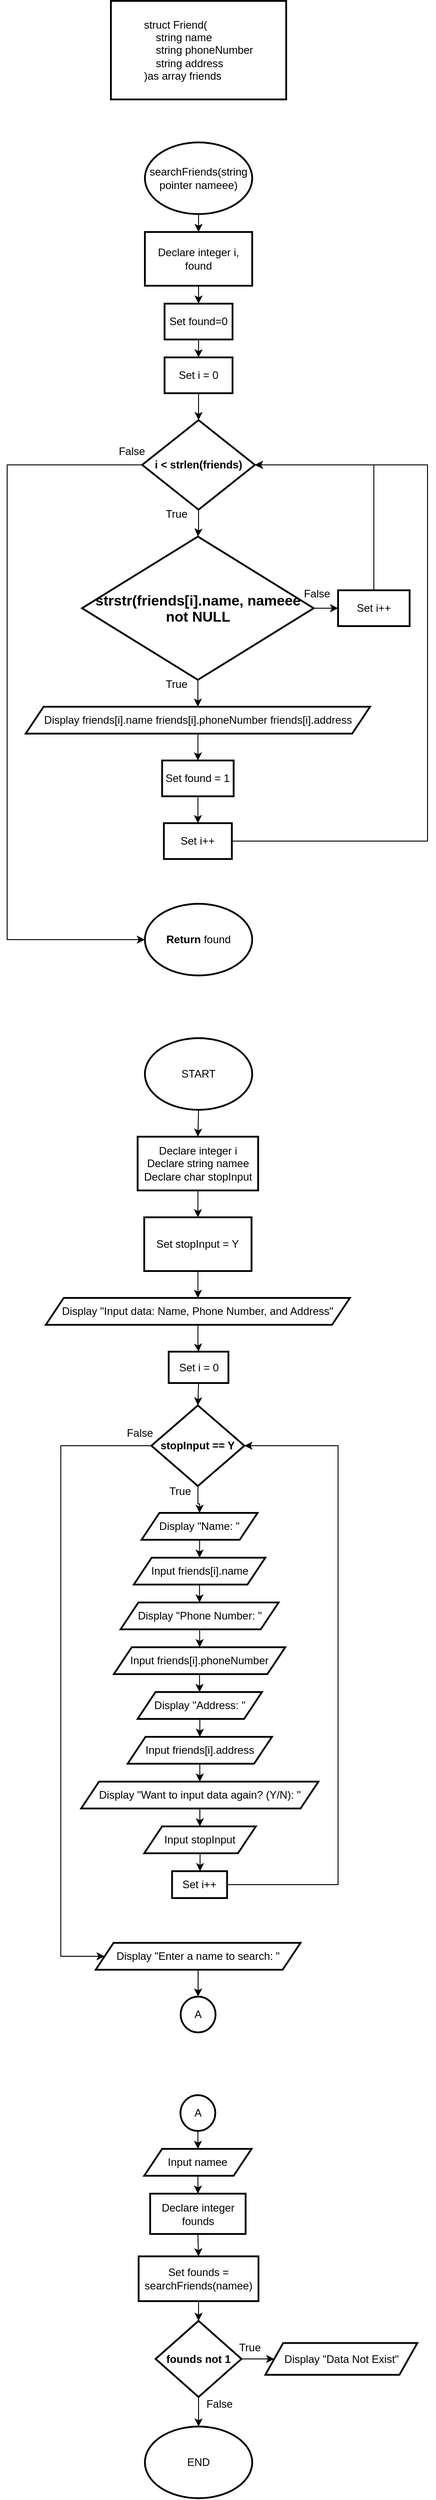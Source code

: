 <mxfile version="20.7.4" type="device" pages="4"><diagram id="ArWgwu-bF-ydO6-JTRKc" name="Halaman-1"><mxGraphModel dx="880" dy="484" grid="1" gridSize="10" guides="1" tooltips="1" connect="1" arrows="1" fold="1" page="1" pageScale="1" pageWidth="827" pageHeight="1169" math="0" shadow="0"><root><mxCell id="0"/><mxCell id="1" parent="0"/><mxCell id="0zrhoGtAGhrZx2bVS96a-1" value="&lt;div style=&quot;text-align: justify;&quot;&gt;struct Friend(&lt;/div&gt;&lt;div style=&quot;text-align: justify;&quot;&gt;&amp;nbsp; &amp;nbsp; string name&lt;/div&gt;&lt;div style=&quot;text-align: justify;&quot;&gt;&amp;nbsp; &amp;nbsp; string phoneNumber&lt;/div&gt;&lt;div style=&quot;text-align: justify;&quot;&gt;&amp;nbsp; &amp;nbsp; string address&lt;/div&gt;&lt;div style=&quot;text-align: justify;&quot;&gt;)as array friends&lt;/div&gt;" style="rounded=0;whiteSpace=wrap;html=1;align=center;strokeWidth=2;" parent="1" vertex="1"><mxGeometry x="316" y="42" width="196" height="110" as="geometry"/></mxCell><mxCell id="mMu5heVlyy9mnoK58PHD-2" value="" style="edgeStyle=orthogonalEdgeStyle;rounded=0;orthogonalLoop=1;jettySize=auto;html=1;" parent="1" source="0zrhoGtAGhrZx2bVS96a-2" target="mMu5heVlyy9mnoK58PHD-1" edge="1"><mxGeometry relative="1" as="geometry"/></mxCell><mxCell id="0zrhoGtAGhrZx2bVS96a-2" value="searchFriends(string pointer nameee)" style="ellipse;whiteSpace=wrap;html=1;strokeWidth=2;" parent="1" vertex="1"><mxGeometry x="354" y="200" width="120" height="80" as="geometry"/></mxCell><mxCell id="mMu5heVlyy9mnoK58PHD-4" value="" style="edgeStyle=orthogonalEdgeStyle;rounded=0;orthogonalLoop=1;jettySize=auto;html=1;" parent="1" source="mMu5heVlyy9mnoK58PHD-1" target="mMu5heVlyy9mnoK58PHD-3" edge="1"><mxGeometry relative="1" as="geometry"/></mxCell><mxCell id="mMu5heVlyy9mnoK58PHD-1" value="Declare integer i, found" style="whiteSpace=wrap;html=1;strokeWidth=2;" parent="1" vertex="1"><mxGeometry x="354" y="300" width="120" height="60" as="geometry"/></mxCell><mxCell id="mMu5heVlyy9mnoK58PHD-6" value="" style="edgeStyle=orthogonalEdgeStyle;rounded=0;orthogonalLoop=1;jettySize=auto;html=1;" parent="1" source="mMu5heVlyy9mnoK58PHD-3" target="mMu5heVlyy9mnoK58PHD-5" edge="1"><mxGeometry relative="1" as="geometry"/></mxCell><mxCell id="mMu5heVlyy9mnoK58PHD-3" value="Set found=0" style="whiteSpace=wrap;html=1;strokeWidth=2;" parent="1" vertex="1"><mxGeometry x="376" y="380" width="76" height="40" as="geometry"/></mxCell><mxCell id="mMu5heVlyy9mnoK58PHD-8" value="" style="edgeStyle=orthogonalEdgeStyle;rounded=0;orthogonalLoop=1;jettySize=auto;html=1;" parent="1" source="mMu5heVlyy9mnoK58PHD-5" target="mMu5heVlyy9mnoK58PHD-7" edge="1"><mxGeometry relative="1" as="geometry"/></mxCell><mxCell id="mMu5heVlyy9mnoK58PHD-5" value="Set i = 0" style="whiteSpace=wrap;html=1;strokeWidth=2;" parent="1" vertex="1"><mxGeometry x="376" y="440" width="76" height="40" as="geometry"/></mxCell><mxCell id="mMu5heVlyy9mnoK58PHD-19" value="" style="edgeStyle=orthogonalEdgeStyle;rounded=0;orthogonalLoop=1;jettySize=auto;html=1;" parent="1" source="mMu5heVlyy9mnoK58PHD-7" target="mMu5heVlyy9mnoK58PHD-18" edge="1"><mxGeometry relative="1" as="geometry"/></mxCell><mxCell id="mMu5heVlyy9mnoK58PHD-34" style="edgeStyle=orthogonalEdgeStyle;rounded=0;orthogonalLoop=1;jettySize=auto;html=1;entryX=0;entryY=0.5;entryDx=0;entryDy=0;" parent="1" source="mMu5heVlyy9mnoK58PHD-7" target="mMu5heVlyy9mnoK58PHD-33" edge="1"><mxGeometry relative="1" as="geometry"><Array as="points"><mxPoint x="200" y="560"/><mxPoint x="200" y="1090"/></Array></mxGeometry></mxCell><mxCell id="mMu5heVlyy9mnoK58PHD-7" value="&lt;b&gt;i &amp;lt; strlen(friends)&lt;/b&gt;" style="rhombus;whiteSpace=wrap;html=1;strokeWidth=2;" parent="1" vertex="1"><mxGeometry x="351" y="510" width="126" height="100" as="geometry"/></mxCell><mxCell id="mMu5heVlyy9mnoK58PHD-13" value="" style="edgeStyle=orthogonalEdgeStyle;rounded=0;orthogonalLoop=1;jettySize=auto;html=1;" parent="1" source="mMu5heVlyy9mnoK58PHD-9" target="mMu5heVlyy9mnoK58PHD-12" edge="1"><mxGeometry relative="1" as="geometry"/></mxCell><mxCell id="mMu5heVlyy9mnoK58PHD-9" value="&lt;p class=&quot;MsoNormal&quot;&gt;&lt;span&gt;Display friends[i].name friends[i].phoneNumber friends[i].address&lt;/span&gt;&lt;/p&gt;" style="shape=parallelogram;perimeter=parallelogramPerimeter;whiteSpace=wrap;html=1;fixedSize=1;strokeWidth=2;align=center;" parent="1" vertex="1"><mxGeometry x="220.75" y="830" width="385" height="30" as="geometry"/></mxCell><mxCell id="mMu5heVlyy9mnoK58PHD-11" value="True" style="text;html=1;align=center;verticalAlign=middle;resizable=0;points=[];autosize=1;strokeColor=none;fillColor=none;" parent="1" vertex="1"><mxGeometry x="364" y="600" width="50" height="30" as="geometry"/></mxCell><mxCell id="mMu5heVlyy9mnoK58PHD-15" value="" style="edgeStyle=orthogonalEdgeStyle;rounded=0;orthogonalLoop=1;jettySize=auto;html=1;" parent="1" source="mMu5heVlyy9mnoK58PHD-12" target="mMu5heVlyy9mnoK58PHD-14" edge="1"><mxGeometry relative="1" as="geometry"/></mxCell><mxCell id="mMu5heVlyy9mnoK58PHD-12" value="Set found = 1" style="whiteSpace=wrap;html=1;strokeWidth=2;" parent="1" vertex="1"><mxGeometry x="373.25" y="890" width="80" height="40" as="geometry"/></mxCell><mxCell id="mMu5heVlyy9mnoK58PHD-28" style="edgeStyle=orthogonalEdgeStyle;rounded=0;orthogonalLoop=1;jettySize=auto;html=1;entryX=1;entryY=0.5;entryDx=0;entryDy=0;" parent="1" source="mMu5heVlyy9mnoK58PHD-14" target="mMu5heVlyy9mnoK58PHD-7" edge="1"><mxGeometry relative="1" as="geometry"><Array as="points"><mxPoint x="670" y="980"/><mxPoint x="670" y="560"/></Array></mxGeometry></mxCell><mxCell id="mMu5heVlyy9mnoK58PHD-14" value="Set i++" style="whiteSpace=wrap;html=1;strokeWidth=2;" parent="1" vertex="1"><mxGeometry x="375.25" y="960" width="76" height="40" as="geometry"/></mxCell><mxCell id="mMu5heVlyy9mnoK58PHD-21" style="edgeStyle=orthogonalEdgeStyle;rounded=0;orthogonalLoop=1;jettySize=auto;html=1;exitX=0.5;exitY=1;exitDx=0;exitDy=0;entryX=0.5;entryY=0;entryDx=0;entryDy=0;" parent="1" source="mMu5heVlyy9mnoK58PHD-18" target="mMu5heVlyy9mnoK58PHD-9" edge="1"><mxGeometry relative="1" as="geometry"/></mxCell><mxCell id="mMu5heVlyy9mnoK58PHD-25" value="" style="edgeStyle=orthogonalEdgeStyle;rounded=0;orthogonalLoop=1;jettySize=auto;html=1;" parent="1" source="mMu5heVlyy9mnoK58PHD-18" target="mMu5heVlyy9mnoK58PHD-24" edge="1"><mxGeometry relative="1" as="geometry"/></mxCell><mxCell id="mMu5heVlyy9mnoK58PHD-18" value="&lt;b&gt;&lt;span style=&quot;font-size:12.0pt;line-height:107%;&lt;br/&gt;font-family:&amp;quot;Times New Roman&amp;quot;,serif;mso-fareast-font-family:Calibri;mso-fareast-theme-font:&lt;br/&gt;minor-latin;mso-ansi-language:EN-ID;mso-fareast-language:EN-ID;mso-bidi-language:&lt;br/&gt;AR-SA&quot;&gt;strstr(friends[i].name, nameee not NULL&lt;/span&gt;&lt;/b&gt;" style="rhombus;whiteSpace=wrap;html=1;strokeWidth=2;" parent="1" vertex="1"><mxGeometry x="283.75" y="640" width="259" height="160" as="geometry"/></mxCell><mxCell id="mMu5heVlyy9mnoK58PHD-22" value="True" style="text;html=1;align=center;verticalAlign=middle;resizable=0;points=[];autosize=1;strokeColor=none;fillColor=none;" parent="1" vertex="1"><mxGeometry x="364" y="790" width="50" height="30" as="geometry"/></mxCell><mxCell id="mMu5heVlyy9mnoK58PHD-27" style="edgeStyle=orthogonalEdgeStyle;rounded=0;orthogonalLoop=1;jettySize=auto;html=1;entryX=1;entryY=0.5;entryDx=0;entryDy=0;" parent="1" source="mMu5heVlyy9mnoK58PHD-24" target="mMu5heVlyy9mnoK58PHD-7" edge="1"><mxGeometry relative="1" as="geometry"><Array as="points"><mxPoint x="610" y="560"/></Array></mxGeometry></mxCell><mxCell id="mMu5heVlyy9mnoK58PHD-24" value="Set i++" style="whiteSpace=wrap;html=1;strokeWidth=2;" parent="1" vertex="1"><mxGeometry x="570" y="700" width="80" height="40" as="geometry"/></mxCell><mxCell id="mMu5heVlyy9mnoK58PHD-26" value="False" style="text;html=1;align=center;verticalAlign=middle;resizable=0;points=[];autosize=1;strokeColor=none;fillColor=none;" parent="1" vertex="1"><mxGeometry x="521" y="689" width="50" height="30" as="geometry"/></mxCell><mxCell id="mMu5heVlyy9mnoK58PHD-33" value="&lt;b&gt;Return&lt;/b&gt; found" style="ellipse;whiteSpace=wrap;html=1;strokeWidth=2;" parent="1" vertex="1"><mxGeometry x="354" y="1050" width="120" height="80" as="geometry"/></mxCell><mxCell id="mMu5heVlyy9mnoK58PHD-35" value="False" style="text;html=1;align=center;verticalAlign=middle;resizable=0;points=[];autosize=1;strokeColor=none;fillColor=none;" parent="1" vertex="1"><mxGeometry x="314" y="530" width="50" height="30" as="geometry"/></mxCell><mxCell id="mMu5heVlyy9mnoK58PHD-38" value="" style="edgeStyle=orthogonalEdgeStyle;rounded=0;orthogonalLoop=1;jettySize=auto;html=1;" parent="1" source="mMu5heVlyy9mnoK58PHD-36" target="mMu5heVlyy9mnoK58PHD-37" edge="1"><mxGeometry relative="1" as="geometry"/></mxCell><mxCell id="mMu5heVlyy9mnoK58PHD-36" value="&lt;div style=&quot;&quot;&gt;&lt;span style=&quot;background-color: initial;&quot;&gt;Declare integer i&lt;/span&gt;&lt;/div&gt;&lt;div style=&quot;&quot;&gt;&lt;span style=&quot;background-color: initial;&quot;&gt;Declare string namee&lt;/span&gt;&lt;/div&gt;&lt;div style=&quot;&quot;&gt;&lt;span style=&quot;background-color: initial;&quot;&gt;Declare char stopInput&lt;/span&gt;&lt;/div&gt;" style="whiteSpace=wrap;html=1;strokeWidth=2;align=center;" parent="1" vertex="1"><mxGeometry x="345.88" y="1310" width="134.75" height="60" as="geometry"/></mxCell><mxCell id="mMu5heVlyy9mnoK58PHD-40" value="" style="edgeStyle=orthogonalEdgeStyle;rounded=0;orthogonalLoop=1;jettySize=auto;html=1;" parent="1" source="mMu5heVlyy9mnoK58PHD-37" target="mMu5heVlyy9mnoK58PHD-39" edge="1"><mxGeometry relative="1" as="geometry"/></mxCell><mxCell id="mMu5heVlyy9mnoK58PHD-37" value="Set stopInput = Y" style="whiteSpace=wrap;html=1;strokeWidth=2;" parent="1" vertex="1"><mxGeometry x="353.255" y="1400" width="120" height="60" as="geometry"/></mxCell><mxCell id="mMu5heVlyy9mnoK58PHD-42" value="" style="edgeStyle=orthogonalEdgeStyle;rounded=0;orthogonalLoop=1;jettySize=auto;html=1;" parent="1" source="mMu5heVlyy9mnoK58PHD-39" target="mMu5heVlyy9mnoK58PHD-41" edge="1"><mxGeometry relative="1" as="geometry"/></mxCell><mxCell id="mMu5heVlyy9mnoK58PHD-39" value="Display &quot;Input data: Name, Phone Number, and Address&quot;" style="shape=parallelogram;perimeter=parallelogramPerimeter;whiteSpace=wrap;html=1;fixedSize=1;strokeWidth=2;" parent="1" vertex="1"><mxGeometry x="243.25" y="1490" width="340" height="30" as="geometry"/></mxCell><mxCell id="mMu5heVlyy9mnoK58PHD-48" style="edgeStyle=orthogonalEdgeStyle;rounded=0;orthogonalLoop=1;jettySize=auto;html=1;exitX=0.5;exitY=1;exitDx=0;exitDy=0;entryX=0.5;entryY=0;entryDx=0;entryDy=0;" parent="1" source="mMu5heVlyy9mnoK58PHD-41" target="mMu5heVlyy9mnoK58PHD-45" edge="1"><mxGeometry relative="1" as="geometry"/></mxCell><mxCell id="mMu5heVlyy9mnoK58PHD-41" value="Set i = 0" style="whiteSpace=wrap;html=1;strokeWidth=2;" parent="1" vertex="1"><mxGeometry x="380.63" y="1550" width="66.75" height="35" as="geometry"/></mxCell><mxCell id="mMu5heVlyy9mnoK58PHD-44" style="edgeStyle=orthogonalEdgeStyle;rounded=0;orthogonalLoop=1;jettySize=auto;html=1;exitX=0.5;exitY=1;exitDx=0;exitDy=0;entryX=0.5;entryY=0;entryDx=0;entryDy=0;" parent="1" source="mMu5heVlyy9mnoK58PHD-43" target="mMu5heVlyy9mnoK58PHD-36" edge="1"><mxGeometry relative="1" as="geometry"/></mxCell><mxCell id="mMu5heVlyy9mnoK58PHD-43" value="START" style="ellipse;whiteSpace=wrap;html=1;strokeWidth=2;" parent="1" vertex="1"><mxGeometry x="354" y="1200" width="120" height="80" as="geometry"/></mxCell><mxCell id="mMu5heVlyy9mnoK58PHD-50" value="" style="edgeStyle=orthogonalEdgeStyle;rounded=0;orthogonalLoop=1;jettySize=auto;html=1;" parent="1" source="mMu5heVlyy9mnoK58PHD-45" target="mMu5heVlyy9mnoK58PHD-49" edge="1"><mxGeometry relative="1" as="geometry"/></mxCell><mxCell id="mMu5heVlyy9mnoK58PHD-71" style="edgeStyle=orthogonalEdgeStyle;rounded=0;orthogonalLoop=1;jettySize=auto;html=1;entryX=0;entryY=0.5;entryDx=0;entryDy=0;" parent="1" source="mMu5heVlyy9mnoK58PHD-45" target="mMu5heVlyy9mnoK58PHD-70" edge="1"><mxGeometry relative="1" as="geometry"><Array as="points"><mxPoint x="260" y="1655"/><mxPoint x="260" y="2225"/></Array></mxGeometry></mxCell><mxCell id="mMu5heVlyy9mnoK58PHD-45" value="&lt;b&gt;stopInput == Y&lt;/b&gt;" style="rhombus;whiteSpace=wrap;html=1;strokeWidth=2;" parent="1" vertex="1"><mxGeometry x="361.26" y="1610" width="103.99" height="90" as="geometry"/></mxCell><mxCell id="mMu5heVlyy9mnoK58PHD-53" value="" style="edgeStyle=orthogonalEdgeStyle;rounded=0;orthogonalLoop=1;jettySize=auto;html=1;" parent="1" source="mMu5heVlyy9mnoK58PHD-49" target="mMu5heVlyy9mnoK58PHD-52" edge="1"><mxGeometry relative="1" as="geometry"/></mxCell><mxCell id="mMu5heVlyy9mnoK58PHD-49" value="Display &quot;Name: &quot;" style="shape=parallelogram;perimeter=parallelogramPerimeter;whiteSpace=wrap;html=1;fixedSize=1;strokeWidth=2;" parent="1" vertex="1"><mxGeometry x="350.26" y="1730" width="129.74" height="30" as="geometry"/></mxCell><mxCell id="mMu5heVlyy9mnoK58PHD-51" value="True" style="text;html=1;align=center;verticalAlign=middle;resizable=0;points=[];autosize=1;strokeColor=none;fillColor=none;" parent="1" vertex="1"><mxGeometry x="368.25" y="1691" width="50" height="30" as="geometry"/></mxCell><mxCell id="mMu5heVlyy9mnoK58PHD-55" value="" style="edgeStyle=orthogonalEdgeStyle;rounded=0;orthogonalLoop=1;jettySize=auto;html=1;" parent="1" source="mMu5heVlyy9mnoK58PHD-52" target="mMu5heVlyy9mnoK58PHD-54" edge="1"><mxGeometry relative="1" as="geometry"/></mxCell><mxCell id="mMu5heVlyy9mnoK58PHD-52" value="Input friends[i].name" style="shape=parallelogram;perimeter=parallelogramPerimeter;whiteSpace=wrap;html=1;fixedSize=1;strokeWidth=2;" parent="1" vertex="1"><mxGeometry x="341.63" y="1780" width="147" height="30" as="geometry"/></mxCell><mxCell id="mMu5heVlyy9mnoK58PHD-57" value="" style="edgeStyle=orthogonalEdgeStyle;rounded=0;orthogonalLoop=1;jettySize=auto;html=1;" parent="1" source="mMu5heVlyy9mnoK58PHD-54" target="mMu5heVlyy9mnoK58PHD-56" edge="1"><mxGeometry relative="1" as="geometry"/></mxCell><mxCell id="mMu5heVlyy9mnoK58PHD-54" value="Display &quot;Phone Number: &quot;" style="shape=parallelogram;perimeter=parallelogramPerimeter;whiteSpace=wrap;html=1;fixedSize=1;strokeWidth=2;" parent="1" vertex="1"><mxGeometry x="326.76" y="1830" width="176.75" height="30" as="geometry"/></mxCell><mxCell id="mMu5heVlyy9mnoK58PHD-59" value="" style="edgeStyle=orthogonalEdgeStyle;rounded=0;orthogonalLoop=1;jettySize=auto;html=1;" parent="1" source="mMu5heVlyy9mnoK58PHD-56" target="mMu5heVlyy9mnoK58PHD-58" edge="1"><mxGeometry relative="1" as="geometry"/></mxCell><mxCell id="mMu5heVlyy9mnoK58PHD-56" value="Input friends[i].phoneNumber" style="shape=parallelogram;perimeter=parallelogramPerimeter;whiteSpace=wrap;html=1;fixedSize=1;strokeWidth=2;" parent="1" vertex="1"><mxGeometry x="319.31" y="1880" width="191.63" height="30" as="geometry"/></mxCell><mxCell id="mMu5heVlyy9mnoK58PHD-61" value="" style="edgeStyle=orthogonalEdgeStyle;rounded=0;orthogonalLoop=1;jettySize=auto;html=1;" parent="1" source="mMu5heVlyy9mnoK58PHD-58" target="mMu5heVlyy9mnoK58PHD-60" edge="1"><mxGeometry relative="1" as="geometry"/></mxCell><mxCell id="mMu5heVlyy9mnoK58PHD-58" value="Display &quot;Address: &quot;" style="shape=parallelogram;perimeter=parallelogramPerimeter;whiteSpace=wrap;html=1;fixedSize=1;strokeWidth=2;" parent="1" vertex="1"><mxGeometry x="345.88" y="1930" width="139.06" height="30" as="geometry"/></mxCell><mxCell id="mMu5heVlyy9mnoK58PHD-63" value="" style="edgeStyle=orthogonalEdgeStyle;rounded=0;orthogonalLoop=1;jettySize=auto;html=1;" parent="1" source="mMu5heVlyy9mnoK58PHD-60" target="mMu5heVlyy9mnoK58PHD-62" edge="1"><mxGeometry relative="1" as="geometry"/></mxCell><mxCell id="mMu5heVlyy9mnoK58PHD-60" value="Input friends[i].address" style="shape=parallelogram;perimeter=parallelogramPerimeter;whiteSpace=wrap;html=1;fixedSize=1;strokeWidth=2;" parent="1" vertex="1"><mxGeometry x="334.72" y="1980" width="161.37" height="30" as="geometry"/></mxCell><mxCell id="mMu5heVlyy9mnoK58PHD-66" value="" style="edgeStyle=orthogonalEdgeStyle;rounded=0;orthogonalLoop=1;jettySize=auto;html=1;" parent="1" source="mMu5heVlyy9mnoK58PHD-62" target="mMu5heVlyy9mnoK58PHD-65" edge="1"><mxGeometry relative="1" as="geometry"/></mxCell><mxCell id="mMu5heVlyy9mnoK58PHD-62" value="Display &quot;Want to input data again? (Y/N): &quot;" style="shape=parallelogram;perimeter=parallelogramPerimeter;whiteSpace=wrap;html=1;fixedSize=1;strokeWidth=2;" parent="1" vertex="1"><mxGeometry x="282.76" y="2030" width="265.28" height="30" as="geometry"/></mxCell><mxCell id="mMu5heVlyy9mnoK58PHD-68" value="" style="edgeStyle=orthogonalEdgeStyle;rounded=0;orthogonalLoop=1;jettySize=auto;html=1;" parent="1" source="mMu5heVlyy9mnoK58PHD-65" target="mMu5heVlyy9mnoK58PHD-67" edge="1"><mxGeometry relative="1" as="geometry"/></mxCell><mxCell id="mMu5heVlyy9mnoK58PHD-65" value="Input stopInput" style="shape=parallelogram;perimeter=parallelogramPerimeter;whiteSpace=wrap;html=1;fixedSize=1;strokeWidth=2;" parent="1" vertex="1"><mxGeometry x="353.25" y="2080" width="124.79" height="30" as="geometry"/></mxCell><mxCell id="mMu5heVlyy9mnoK58PHD-69" style="edgeStyle=orthogonalEdgeStyle;rounded=0;orthogonalLoop=1;jettySize=auto;html=1;entryX=1;entryY=0.5;entryDx=0;entryDy=0;" parent="1" source="mMu5heVlyy9mnoK58PHD-67" target="mMu5heVlyy9mnoK58PHD-45" edge="1"><mxGeometry relative="1" as="geometry"><Array as="points"><mxPoint x="570" y="2145"/><mxPoint x="570" y="1655"/></Array></mxGeometry></mxCell><mxCell id="mMu5heVlyy9mnoK58PHD-67" value="Set i++" style="whiteSpace=wrap;html=1;strokeWidth=2;" parent="1" vertex="1"><mxGeometry x="384.37" y="2130" width="61.53" height="30" as="geometry"/></mxCell><mxCell id="mMu5heVlyy9mnoK58PHD-73" style="edgeStyle=orthogonalEdgeStyle;rounded=0;orthogonalLoop=1;jettySize=auto;html=1;exitX=0.5;exitY=1;exitDx=0;exitDy=0;entryX=0.5;entryY=0;entryDx=0;entryDy=0;" parent="1" source="mMu5heVlyy9mnoK58PHD-70" target="mMu5heVlyy9mnoK58PHD-72" edge="1"><mxGeometry relative="1" as="geometry"/></mxCell><mxCell id="mMu5heVlyy9mnoK58PHD-70" value="Display &quot;Enter a name to search: &quot;" style="shape=parallelogram;perimeter=parallelogramPerimeter;whiteSpace=wrap;html=1;fixedSize=1;strokeWidth=2;" parent="1" vertex="1"><mxGeometry x="299" y="2210" width="229" height="30" as="geometry"/></mxCell><mxCell id="mMu5heVlyy9mnoK58PHD-72" value="A" style="ellipse;whiteSpace=wrap;html=1;strokeWidth=2;" parent="1" vertex="1"><mxGeometry x="394" y="2270" width="39" height="40" as="geometry"/></mxCell><mxCell id="mMu5heVlyy9mnoK58PHD-78" value="" style="edgeStyle=orthogonalEdgeStyle;rounded=0;orthogonalLoop=1;jettySize=auto;html=1;" parent="1" source="mMu5heVlyy9mnoK58PHD-74" target="mMu5heVlyy9mnoK58PHD-77" edge="1"><mxGeometry relative="1" as="geometry"/></mxCell><mxCell id="mMu5heVlyy9mnoK58PHD-74" value="A" style="ellipse;whiteSpace=wrap;html=1;strokeWidth=2;" parent="1" vertex="1"><mxGeometry x="393.75" y="2380" width="39" height="40" as="geometry"/></mxCell><mxCell id="mMu5heVlyy9mnoK58PHD-80" value="" style="edgeStyle=orthogonalEdgeStyle;rounded=0;orthogonalLoop=1;jettySize=auto;html=1;" parent="1" source="mMu5heVlyy9mnoK58PHD-77" target="mMu5heVlyy9mnoK58PHD-79" edge="1"><mxGeometry relative="1" as="geometry"/></mxCell><mxCell id="mMu5heVlyy9mnoK58PHD-77" value="Input namee" style="shape=parallelogram;perimeter=parallelogramPerimeter;whiteSpace=wrap;html=1;fixedSize=1;strokeWidth=2;" parent="1" vertex="1"><mxGeometry x="353.25" y="2440" width="120" height="30" as="geometry"/></mxCell><mxCell id="mMu5heVlyy9mnoK58PHD-82" style="edgeStyle=orthogonalEdgeStyle;rounded=0;orthogonalLoop=1;jettySize=auto;html=1;exitX=0.5;exitY=1;exitDx=0;exitDy=0;entryX=0.5;entryY=0;entryDx=0;entryDy=0;" parent="1" source="mMu5heVlyy9mnoK58PHD-79" target="mMu5heVlyy9mnoK58PHD-81" edge="1"><mxGeometry relative="1" as="geometry"/></mxCell><mxCell id="mMu5heVlyy9mnoK58PHD-79" value="Declare integer founds" style="whiteSpace=wrap;html=1;strokeWidth=2;" parent="1" vertex="1"><mxGeometry x="359.88" y="2490" width="106.75" height="45" as="geometry"/></mxCell><mxCell id="mMu5heVlyy9mnoK58PHD-84" value="" style="edgeStyle=orthogonalEdgeStyle;rounded=0;orthogonalLoop=1;jettySize=auto;html=1;" parent="1" source="mMu5heVlyy9mnoK58PHD-81" target="mMu5heVlyy9mnoK58PHD-83" edge="1"><mxGeometry relative="1" as="geometry"/></mxCell><mxCell id="mMu5heVlyy9mnoK58PHD-81" value="Set founds = searchFriends(namee)" style="whiteSpace=wrap;html=1;strokeWidth=2;" parent="1" vertex="1"><mxGeometry x="347" y="2560" width="134" height="50" as="geometry"/></mxCell><mxCell id="mMu5heVlyy9mnoK58PHD-87" value="" style="edgeStyle=orthogonalEdgeStyle;rounded=0;orthogonalLoop=1;jettySize=auto;html=1;" parent="1" source="mMu5heVlyy9mnoK58PHD-83" target="mMu5heVlyy9mnoK58PHD-86" edge="1"><mxGeometry relative="1" as="geometry"/></mxCell><mxCell id="mMu5heVlyy9mnoK58PHD-92" value="" style="edgeStyle=orthogonalEdgeStyle;rounded=0;orthogonalLoop=1;jettySize=auto;html=1;" parent="1" source="mMu5heVlyy9mnoK58PHD-83" target="mMu5heVlyy9mnoK58PHD-91" edge="1"><mxGeometry relative="1" as="geometry"/></mxCell><mxCell id="mMu5heVlyy9mnoK58PHD-83" value="&lt;b&gt;founds not 1&lt;/b&gt;" style="rhombus;whiteSpace=wrap;html=1;strokeWidth=2;" parent="1" vertex="1"><mxGeometry x="366" y="2632" width="96" height="85" as="geometry"/></mxCell><mxCell id="mMu5heVlyy9mnoK58PHD-86" value="Display &quot;Data Not Exist&quot;" style="shape=parallelogram;perimeter=parallelogramPerimeter;whiteSpace=wrap;html=1;fixedSize=1;strokeWidth=2;" parent="1" vertex="1"><mxGeometry x="488.63" y="2656.75" width="170" height="35.5" as="geometry"/></mxCell><mxCell id="mMu5heVlyy9mnoK58PHD-88" value="True" style="text;html=1;align=center;verticalAlign=middle;resizable=0;points=[];autosize=1;strokeColor=none;fillColor=none;" parent="1" vertex="1"><mxGeometry x="445.9" y="2647" width="50" height="30" as="geometry"/></mxCell><mxCell id="mMu5heVlyy9mnoK58PHD-91" value="END" style="ellipse;whiteSpace=wrap;html=1;strokeWidth=2;" parent="1" vertex="1"><mxGeometry x="354.01" y="2750" width="120" height="80" as="geometry"/></mxCell><mxCell id="mMu5heVlyy9mnoK58PHD-93" value="False" style="text;html=1;align=center;verticalAlign=middle;resizable=0;points=[];autosize=1;strokeColor=none;fillColor=none;" parent="1" vertex="1"><mxGeometry x="412" y="2710" width="50" height="30" as="geometry"/></mxCell><mxCell id="mMu5heVlyy9mnoK58PHD-94" value="False" style="text;html=1;align=center;verticalAlign=middle;resizable=0;points=[];autosize=1;strokeColor=none;fillColor=none;" parent="1" vertex="1"><mxGeometry x="323.25" y="1626" width="50" height="30" as="geometry"/></mxCell></root></mxGraphModel></diagram><diagram id="OBIOwg-ERrfSOaVH-FZf" name="Halaman-2"><mxGraphModel dx="880" dy="484" grid="1" gridSize="10" guides="1" tooltips="1" connect="1" arrows="1" fold="1" page="1" pageScale="1" pageWidth="827" pageHeight="1169" math="0" shadow="0"><root><mxCell id="0"/><mxCell id="1" parent="0"/><mxCell id="a71rPNMAOBtfquh0QJh6-1" value="&lt;div style=&quot;text-align: justify;&quot;&gt;struct Friend(&lt;/div&gt;&lt;div style=&quot;text-align: justify;&quot;&gt;&amp;nbsp; &amp;nbsp; string name&lt;/div&gt;&lt;div style=&quot;text-align: justify;&quot;&gt;&amp;nbsp; &amp;nbsp; string phoneNumber&lt;/div&gt;&lt;div style=&quot;text-align: justify;&quot;&gt;&amp;nbsp; &amp;nbsp; string address&lt;/div&gt;&lt;div style=&quot;text-align: justify;&quot;&gt;)as array friends&lt;/div&gt;" style="rounded=0;whiteSpace=wrap;html=1;align=center;strokeWidth=2;" parent="1" vertex="1"><mxGeometry x="316" y="42" width="196" height="110" as="geometry"/></mxCell><mxCell id="a71rPNMAOBtfquh0QJh6-2" value="" style="edgeStyle=orthogonalEdgeStyle;rounded=0;orthogonalLoop=1;jettySize=auto;html=1;" parent="1" source="a71rPNMAOBtfquh0QJh6-3" target="a71rPNMAOBtfquh0QJh6-5" edge="1"><mxGeometry relative="1" as="geometry"/></mxCell><mxCell id="a71rPNMAOBtfquh0QJh6-3" value="searchFriends(string* nameee)" style="ellipse;whiteSpace=wrap;html=1;strokeWidth=2;" parent="1" vertex="1"><mxGeometry x="354" y="200" width="120" height="80" as="geometry"/></mxCell><mxCell id="a71rPNMAOBtfquh0QJh6-4" value="" style="edgeStyle=orthogonalEdgeStyle;rounded=0;orthogonalLoop=1;jettySize=auto;html=1;" parent="1" source="a71rPNMAOBtfquh0QJh6-5" target="a71rPNMAOBtfquh0QJh6-7" edge="1"><mxGeometry relative="1" as="geometry"/></mxCell><mxCell id="a71rPNMAOBtfquh0QJh6-5" value="Declare integer i, found" style="whiteSpace=wrap;html=1;strokeWidth=2;" parent="1" vertex="1"><mxGeometry x="354" y="300" width="120" height="60" as="geometry"/></mxCell><mxCell id="a71rPNMAOBtfquh0QJh6-6" value="" style="edgeStyle=orthogonalEdgeStyle;rounded=0;orthogonalLoop=1;jettySize=auto;html=1;" parent="1" source="a71rPNMAOBtfquh0QJh6-7" target="a71rPNMAOBtfquh0QJh6-9" edge="1"><mxGeometry relative="1" as="geometry"/></mxCell><mxCell id="a71rPNMAOBtfquh0QJh6-7" value="Set found=0" style="whiteSpace=wrap;html=1;strokeWidth=2;" parent="1" vertex="1"><mxGeometry x="376" y="380" width="76" height="40" as="geometry"/></mxCell><mxCell id="a71rPNMAOBtfquh0QJh6-8" value="" style="edgeStyle=orthogonalEdgeStyle;rounded=0;orthogonalLoop=1;jettySize=auto;html=1;" parent="1" source="a71rPNMAOBtfquh0QJh6-9" target="a71rPNMAOBtfquh0QJh6-12" edge="1"><mxGeometry relative="1" as="geometry"/></mxCell><mxCell id="a71rPNMAOBtfquh0QJh6-9" value="Set i = 0" style="whiteSpace=wrap;html=1;strokeWidth=2;" parent="1" vertex="1"><mxGeometry x="376" y="440" width="76" height="40" as="geometry"/></mxCell><mxCell id="a71rPNMAOBtfquh0QJh6-10" value="" style="edgeStyle=orthogonalEdgeStyle;rounded=0;orthogonalLoop=1;jettySize=auto;html=1;" parent="1" source="a71rPNMAOBtfquh0QJh6-12" target="a71rPNMAOBtfquh0QJh6-22" edge="1"><mxGeometry relative="1" as="geometry"/></mxCell><mxCell id="a71rPNMAOBtfquh0QJh6-11" style="edgeStyle=orthogonalEdgeStyle;rounded=0;orthogonalLoop=1;jettySize=auto;html=1;entryX=0;entryY=0.5;entryDx=0;entryDy=0;" parent="1" source="a71rPNMAOBtfquh0QJh6-12" target="a71rPNMAOBtfquh0QJh6-27" edge="1"><mxGeometry relative="1" as="geometry"><Array as="points"><mxPoint x="200" y="560"/><mxPoint x="200" y="1090"/></Array></mxGeometry></mxCell><mxCell id="a71rPNMAOBtfquh0QJh6-12" value="&lt;b&gt;i &amp;lt; strlen(friends)&lt;/b&gt;" style="rhombus;whiteSpace=wrap;html=1;strokeWidth=2;" parent="1" vertex="1"><mxGeometry x="351" y="510" width="126" height="100" as="geometry"/></mxCell><mxCell id="a71rPNMAOBtfquh0QJh6-13" value="" style="edgeStyle=orthogonalEdgeStyle;rounded=0;orthogonalLoop=1;jettySize=auto;html=1;" parent="1" source="a71rPNMAOBtfquh0QJh6-14" target="a71rPNMAOBtfquh0QJh6-17" edge="1"><mxGeometry relative="1" as="geometry"/></mxCell><mxCell id="a71rPNMAOBtfquh0QJh6-14" value="&lt;p class=&quot;MsoNormal&quot;&gt;&lt;span&gt;Display friends[i].name friends[i].phoneNumber friends[i].address&lt;/span&gt;&lt;/p&gt;" style="shape=parallelogram;perimeter=parallelogramPerimeter;whiteSpace=wrap;html=1;fixedSize=1;strokeWidth=2;align=center;" parent="1" vertex="1"><mxGeometry x="220.75" y="830" width="385" height="30" as="geometry"/></mxCell><mxCell id="a71rPNMAOBtfquh0QJh6-15" value="True" style="text;html=1;align=center;verticalAlign=middle;resizable=0;points=[];autosize=1;strokeColor=none;fillColor=none;" parent="1" vertex="1"><mxGeometry x="364" y="600" width="50" height="30" as="geometry"/></mxCell><mxCell id="a71rPNMAOBtfquh0QJh6-16" value="" style="edgeStyle=orthogonalEdgeStyle;rounded=0;orthogonalLoop=1;jettySize=auto;html=1;" parent="1" source="a71rPNMAOBtfquh0QJh6-17" target="a71rPNMAOBtfquh0QJh6-19" edge="1"><mxGeometry relative="1" as="geometry"/></mxCell><mxCell id="a71rPNMAOBtfquh0QJh6-17" value="Set found = 1" style="whiteSpace=wrap;html=1;strokeWidth=2;" parent="1" vertex="1"><mxGeometry x="373.25" y="890" width="80" height="40" as="geometry"/></mxCell><mxCell id="a71rPNMAOBtfquh0QJh6-18" style="edgeStyle=orthogonalEdgeStyle;rounded=0;orthogonalLoop=1;jettySize=auto;html=1;entryX=1;entryY=0.5;entryDx=0;entryDy=0;" parent="1" source="a71rPNMAOBtfquh0QJh6-19" target="a71rPNMAOBtfquh0QJh6-12" edge="1"><mxGeometry relative="1" as="geometry"><Array as="points"><mxPoint x="670" y="980"/><mxPoint x="670" y="560"/></Array></mxGeometry></mxCell><mxCell id="a71rPNMAOBtfquh0QJh6-19" value="Set i++" style="whiteSpace=wrap;html=1;strokeWidth=2;" parent="1" vertex="1"><mxGeometry x="375.25" y="960" width="76" height="40" as="geometry"/></mxCell><mxCell id="a71rPNMAOBtfquh0QJh6-20" style="edgeStyle=orthogonalEdgeStyle;rounded=0;orthogonalLoop=1;jettySize=auto;html=1;exitX=0.5;exitY=1;exitDx=0;exitDy=0;entryX=0.5;entryY=0;entryDx=0;entryDy=0;" parent="1" source="a71rPNMAOBtfquh0QJh6-22" target="a71rPNMAOBtfquh0QJh6-14" edge="1"><mxGeometry relative="1" as="geometry"/></mxCell><mxCell id="a71rPNMAOBtfquh0QJh6-21" value="" style="edgeStyle=orthogonalEdgeStyle;rounded=0;orthogonalLoop=1;jettySize=auto;html=1;" parent="1" source="a71rPNMAOBtfquh0QJh6-22" target="a71rPNMAOBtfquh0QJh6-25" edge="1"><mxGeometry relative="1" as="geometry"/></mxCell><mxCell id="a71rPNMAOBtfquh0QJh6-22" value="&lt;b&gt;&lt;span style=&quot;font-size:12.0pt;line-height:107%;&lt;br/&gt;font-family:&amp;quot;Times New Roman&amp;quot;,serif;mso-fareast-font-family:Calibri;mso-fareast-theme-font:&lt;br/&gt;minor-latin;mso-ansi-language:EN-ID;mso-fareast-language:EN-ID;mso-bidi-language:&lt;br/&gt;AR-SA&quot;&gt;strstr(friends[i].name, nameee not NULL&lt;/span&gt;&lt;/b&gt;" style="rhombus;whiteSpace=wrap;html=1;strokeWidth=2;" parent="1" vertex="1"><mxGeometry x="283.75" y="640" width="259" height="160" as="geometry"/></mxCell><mxCell id="a71rPNMAOBtfquh0QJh6-23" value="True" style="text;html=1;align=center;verticalAlign=middle;resizable=0;points=[];autosize=1;strokeColor=none;fillColor=none;" parent="1" vertex="1"><mxGeometry x="364" y="790" width="50" height="30" as="geometry"/></mxCell><mxCell id="a71rPNMAOBtfquh0QJh6-24" style="edgeStyle=orthogonalEdgeStyle;rounded=0;orthogonalLoop=1;jettySize=auto;html=1;entryX=1;entryY=0.5;entryDx=0;entryDy=0;" parent="1" source="a71rPNMAOBtfquh0QJh6-25" target="a71rPNMAOBtfquh0QJh6-12" edge="1"><mxGeometry relative="1" as="geometry"><Array as="points"><mxPoint x="610" y="560"/></Array></mxGeometry></mxCell><mxCell id="a71rPNMAOBtfquh0QJh6-25" value="Set i++" style="whiteSpace=wrap;html=1;strokeWidth=2;" parent="1" vertex="1"><mxGeometry x="570" y="700" width="80" height="40" as="geometry"/></mxCell><mxCell id="a71rPNMAOBtfquh0QJh6-26" value="False" style="text;html=1;align=center;verticalAlign=middle;resizable=0;points=[];autosize=1;strokeColor=none;fillColor=none;" parent="1" vertex="1"><mxGeometry x="521" y="689" width="50" height="30" as="geometry"/></mxCell><mxCell id="a71rPNMAOBtfquh0QJh6-27" value="&lt;b&gt;Return&lt;/b&gt; found" style="ellipse;whiteSpace=wrap;html=1;strokeWidth=2;" parent="1" vertex="1"><mxGeometry x="354" y="1050" width="120" height="80" as="geometry"/></mxCell><mxCell id="a71rPNMAOBtfquh0QJh6-28" value="False" style="text;html=1;align=center;verticalAlign=middle;resizable=0;points=[];autosize=1;strokeColor=none;fillColor=none;" parent="1" vertex="1"><mxGeometry x="314" y="530" width="50" height="30" as="geometry"/></mxCell><mxCell id="lRG9Mz14bvTVmwA-aYC4-1" value="&lt;div style=&quot;text-align: justify;&quot;&gt;struct Friend(&lt;/div&gt;&lt;div style=&quot;text-align: justify;&quot;&gt;&amp;nbsp; &amp;nbsp; string name&lt;/div&gt;&lt;div style=&quot;text-align: justify;&quot;&gt;&amp;nbsp; &amp;nbsp; string phoneNumber&lt;/div&gt;&lt;div style=&quot;text-align: justify;&quot;&gt;&amp;nbsp; &amp;nbsp; string address&lt;/div&gt;&lt;div style=&quot;text-align: justify;&quot;&gt;)as array friends&lt;/div&gt;" style="rounded=0;whiteSpace=wrap;html=1;align=center;strokeWidth=2;" vertex="1" parent="1"><mxGeometry x="316" y="42" width="196" height="110" as="geometry"/></mxCell><mxCell id="lRG9Mz14bvTVmwA-aYC4-2" value="" style="edgeStyle=orthogonalEdgeStyle;rounded=0;orthogonalLoop=1;jettySize=auto;html=1;" edge="1" parent="1" source="lRG9Mz14bvTVmwA-aYC4-3" target="lRG9Mz14bvTVmwA-aYC4-5"><mxGeometry relative="1" as="geometry"/></mxCell><mxCell id="lRG9Mz14bvTVmwA-aYC4-3" value="searchFriends(string pointer nameee)" style="ellipse;whiteSpace=wrap;html=1;strokeWidth=2;" vertex="1" parent="1"><mxGeometry x="354" y="200" width="120" height="80" as="geometry"/></mxCell><mxCell id="lRG9Mz14bvTVmwA-aYC4-4" value="" style="edgeStyle=orthogonalEdgeStyle;rounded=0;orthogonalLoop=1;jettySize=auto;html=1;" edge="1" parent="1" source="lRG9Mz14bvTVmwA-aYC4-5" target="lRG9Mz14bvTVmwA-aYC4-7"><mxGeometry relative="1" as="geometry"/></mxCell><mxCell id="lRG9Mz14bvTVmwA-aYC4-5" value="Declare integer i, found" style="whiteSpace=wrap;html=1;strokeWidth=2;" vertex="1" parent="1"><mxGeometry x="354" y="300" width="120" height="60" as="geometry"/></mxCell><mxCell id="lRG9Mz14bvTVmwA-aYC4-6" value="" style="edgeStyle=orthogonalEdgeStyle;rounded=0;orthogonalLoop=1;jettySize=auto;html=1;" edge="1" parent="1" source="lRG9Mz14bvTVmwA-aYC4-7" target="lRG9Mz14bvTVmwA-aYC4-9"><mxGeometry relative="1" as="geometry"/></mxCell><mxCell id="lRG9Mz14bvTVmwA-aYC4-7" value="Set found=0" style="whiteSpace=wrap;html=1;strokeWidth=2;" vertex="1" parent="1"><mxGeometry x="376" y="380" width="76" height="40" as="geometry"/></mxCell><mxCell id="lRG9Mz14bvTVmwA-aYC4-8" value="" style="edgeStyle=orthogonalEdgeStyle;rounded=0;orthogonalLoop=1;jettySize=auto;html=1;" edge="1" parent="1" source="lRG9Mz14bvTVmwA-aYC4-9" target="lRG9Mz14bvTVmwA-aYC4-12"><mxGeometry relative="1" as="geometry"/></mxCell><mxCell id="lRG9Mz14bvTVmwA-aYC4-9" value="Set i = 0" style="whiteSpace=wrap;html=1;strokeWidth=2;" vertex="1" parent="1"><mxGeometry x="376" y="440" width="76" height="40" as="geometry"/></mxCell><mxCell id="lRG9Mz14bvTVmwA-aYC4-10" value="" style="edgeStyle=orthogonalEdgeStyle;rounded=0;orthogonalLoop=1;jettySize=auto;html=1;" edge="1" parent="1" source="lRG9Mz14bvTVmwA-aYC4-12" target="lRG9Mz14bvTVmwA-aYC4-22"><mxGeometry relative="1" as="geometry"/></mxCell><mxCell id="lRG9Mz14bvTVmwA-aYC4-11" style="edgeStyle=orthogonalEdgeStyle;rounded=0;orthogonalLoop=1;jettySize=auto;html=1;entryX=0;entryY=0.5;entryDx=0;entryDy=0;" edge="1" parent="1" source="lRG9Mz14bvTVmwA-aYC4-12" target="lRG9Mz14bvTVmwA-aYC4-27"><mxGeometry relative="1" as="geometry"><Array as="points"><mxPoint x="200" y="560"/><mxPoint x="200" y="1090"/></Array></mxGeometry></mxCell><mxCell id="lRG9Mz14bvTVmwA-aYC4-12" value="&lt;b&gt;i &amp;lt; strlen(friends)&lt;/b&gt;" style="rhombus;whiteSpace=wrap;html=1;strokeWidth=2;" vertex="1" parent="1"><mxGeometry x="351" y="510" width="126" height="100" as="geometry"/></mxCell><mxCell id="lRG9Mz14bvTVmwA-aYC4-13" value="" style="edgeStyle=orthogonalEdgeStyle;rounded=0;orthogonalLoop=1;jettySize=auto;html=1;" edge="1" parent="1" source="lRG9Mz14bvTVmwA-aYC4-14" target="lRG9Mz14bvTVmwA-aYC4-17"><mxGeometry relative="1" as="geometry"/></mxCell><mxCell id="lRG9Mz14bvTVmwA-aYC4-14" value="&lt;p class=&quot;MsoNormal&quot;&gt;&lt;span&gt;Display friends[i].name friends[i].phoneNumber friends[i].address&lt;/span&gt;&lt;/p&gt;" style="shape=parallelogram;perimeter=parallelogramPerimeter;whiteSpace=wrap;html=1;fixedSize=1;strokeWidth=2;align=center;" vertex="1" parent="1"><mxGeometry x="220.75" y="830" width="385" height="30" as="geometry"/></mxCell><mxCell id="lRG9Mz14bvTVmwA-aYC4-15" value="True" style="text;html=1;align=center;verticalAlign=middle;resizable=0;points=[];autosize=1;strokeColor=none;fillColor=none;" vertex="1" parent="1"><mxGeometry x="364" y="600" width="50" height="30" as="geometry"/></mxCell><mxCell id="lRG9Mz14bvTVmwA-aYC4-16" value="" style="edgeStyle=orthogonalEdgeStyle;rounded=0;orthogonalLoop=1;jettySize=auto;html=1;" edge="1" parent="1" source="lRG9Mz14bvTVmwA-aYC4-17" target="lRG9Mz14bvTVmwA-aYC4-19"><mxGeometry relative="1" as="geometry"/></mxCell><mxCell id="lRG9Mz14bvTVmwA-aYC4-17" value="Set found = 1" style="whiteSpace=wrap;html=1;strokeWidth=2;" vertex="1" parent="1"><mxGeometry x="373.25" y="890" width="80" height="40" as="geometry"/></mxCell><mxCell id="lRG9Mz14bvTVmwA-aYC4-18" style="edgeStyle=orthogonalEdgeStyle;rounded=0;orthogonalLoop=1;jettySize=auto;html=1;entryX=1;entryY=0.5;entryDx=0;entryDy=0;" edge="1" parent="1" source="lRG9Mz14bvTVmwA-aYC4-19" target="lRG9Mz14bvTVmwA-aYC4-12"><mxGeometry relative="1" as="geometry"><Array as="points"><mxPoint x="670" y="980"/><mxPoint x="670" y="560"/></Array></mxGeometry></mxCell><mxCell id="lRG9Mz14bvTVmwA-aYC4-19" value="Set i++" style="whiteSpace=wrap;html=1;strokeWidth=2;" vertex="1" parent="1"><mxGeometry x="375.25" y="960" width="76" height="40" as="geometry"/></mxCell><mxCell id="lRG9Mz14bvTVmwA-aYC4-20" style="edgeStyle=orthogonalEdgeStyle;rounded=0;orthogonalLoop=1;jettySize=auto;html=1;exitX=0.5;exitY=1;exitDx=0;exitDy=0;entryX=0.5;entryY=0;entryDx=0;entryDy=0;" edge="1" parent="1" source="lRG9Mz14bvTVmwA-aYC4-22" target="lRG9Mz14bvTVmwA-aYC4-14"><mxGeometry relative="1" as="geometry"/></mxCell><mxCell id="lRG9Mz14bvTVmwA-aYC4-21" value="" style="edgeStyle=orthogonalEdgeStyle;rounded=0;orthogonalLoop=1;jettySize=auto;html=1;" edge="1" parent="1" source="lRG9Mz14bvTVmwA-aYC4-22" target="lRG9Mz14bvTVmwA-aYC4-25"><mxGeometry relative="1" as="geometry"/></mxCell><mxCell id="lRG9Mz14bvTVmwA-aYC4-22" value="&lt;b&gt;&lt;span style=&quot;font-size:12.0pt;line-height:107%;&lt;br/&gt;font-family:&amp;quot;Times New Roman&amp;quot;,serif;mso-fareast-font-family:Calibri;mso-fareast-theme-font:&lt;br/&gt;minor-latin;mso-ansi-language:EN-ID;mso-fareast-language:EN-ID;mso-bidi-language:&lt;br/&gt;AR-SA&quot;&gt;strstr(friends[i].name, nameee not NULL&lt;/span&gt;&lt;/b&gt;" style="rhombus;whiteSpace=wrap;html=1;strokeWidth=2;" vertex="1" parent="1"><mxGeometry x="283.75" y="640" width="259" height="160" as="geometry"/></mxCell><mxCell id="lRG9Mz14bvTVmwA-aYC4-23" value="True" style="text;html=1;align=center;verticalAlign=middle;resizable=0;points=[];autosize=1;strokeColor=none;fillColor=none;" vertex="1" parent="1"><mxGeometry x="364" y="790" width="50" height="30" as="geometry"/></mxCell><mxCell id="lRG9Mz14bvTVmwA-aYC4-24" style="edgeStyle=orthogonalEdgeStyle;rounded=0;orthogonalLoop=1;jettySize=auto;html=1;entryX=1;entryY=0.5;entryDx=0;entryDy=0;" edge="1" parent="1" source="lRG9Mz14bvTVmwA-aYC4-25" target="lRG9Mz14bvTVmwA-aYC4-12"><mxGeometry relative="1" as="geometry"><Array as="points"><mxPoint x="610" y="560"/></Array></mxGeometry></mxCell><mxCell id="lRG9Mz14bvTVmwA-aYC4-25" value="Set i++" style="whiteSpace=wrap;html=1;strokeWidth=2;" vertex="1" parent="1"><mxGeometry x="570" y="700" width="80" height="40" as="geometry"/></mxCell><mxCell id="lRG9Mz14bvTVmwA-aYC4-26" value="False" style="text;html=1;align=center;verticalAlign=middle;resizable=0;points=[];autosize=1;strokeColor=none;fillColor=none;" vertex="1" parent="1"><mxGeometry x="521" y="689" width="50" height="30" as="geometry"/></mxCell><mxCell id="lRG9Mz14bvTVmwA-aYC4-27" value="&lt;b&gt;Return&lt;/b&gt; found" style="ellipse;whiteSpace=wrap;html=1;strokeWidth=2;" vertex="1" parent="1"><mxGeometry x="354" y="1050" width="120" height="80" as="geometry"/></mxCell><mxCell id="lRG9Mz14bvTVmwA-aYC4-28" value="False" style="text;html=1;align=center;verticalAlign=middle;resizable=0;points=[];autosize=1;strokeColor=none;fillColor=none;" vertex="1" parent="1"><mxGeometry x="314" y="530" width="50" height="30" as="geometry"/></mxCell></root></mxGraphModel></diagram><diagram id="rWV41ao_bKW5Yc6qt9P9" name="Halaman-3"><mxGraphModel dx="1092" dy="-742" grid="1" gridSize="10" guides="1" tooltips="1" connect="1" arrows="1" fold="1" page="1" pageScale="1" pageWidth="827" pageHeight="1169" math="0" shadow="0"><root><mxCell id="0"/><mxCell id="1" parent="0"/><mxCell id="1_BN1tr0E5CE1kqFwouF-1" value="" style="edgeStyle=orthogonalEdgeStyle;rounded=0;orthogonalLoop=1;jettySize=auto;html=1;" edge="1" parent="1" source="1_BN1tr0E5CE1kqFwouF-2" target="1_BN1tr0E5CE1kqFwouF-4"><mxGeometry relative="1" as="geometry"/></mxCell><mxCell id="1_BN1tr0E5CE1kqFwouF-2" value="&lt;div style=&quot;&quot;&gt;&lt;span style=&quot;background-color: initial;&quot;&gt;Declare integer i&lt;/span&gt;&lt;/div&gt;&lt;div style=&quot;&quot;&gt;&lt;span style=&quot;background-color: initial;&quot;&gt;Declare string namee&lt;/span&gt;&lt;/div&gt;&lt;div style=&quot;&quot;&gt;&lt;span style=&quot;background-color: initial;&quot;&gt;Declare char stopInput&lt;/span&gt;&lt;/div&gt;" style="whiteSpace=wrap;html=1;strokeWidth=2;align=center;" vertex="1" parent="1"><mxGeometry x="345.88" y="1310" width="134.75" height="60" as="geometry"/></mxCell><mxCell id="1_BN1tr0E5CE1kqFwouF-3" value="" style="edgeStyle=orthogonalEdgeStyle;rounded=0;orthogonalLoop=1;jettySize=auto;html=1;" edge="1" parent="1" source="1_BN1tr0E5CE1kqFwouF-4" target="1_BN1tr0E5CE1kqFwouF-6"><mxGeometry relative="1" as="geometry"/></mxCell><mxCell id="1_BN1tr0E5CE1kqFwouF-4" value="Set stopInput = Y" style="whiteSpace=wrap;html=1;strokeWidth=2;" vertex="1" parent="1"><mxGeometry x="353.255" y="1400" width="120" height="60" as="geometry"/></mxCell><mxCell id="1_BN1tr0E5CE1kqFwouF-5" value="" style="edgeStyle=orthogonalEdgeStyle;rounded=0;orthogonalLoop=1;jettySize=auto;html=1;" edge="1" parent="1" source="1_BN1tr0E5CE1kqFwouF-6" target="1_BN1tr0E5CE1kqFwouF-8"><mxGeometry relative="1" as="geometry"/></mxCell><mxCell id="1_BN1tr0E5CE1kqFwouF-6" value="Display &quot;Input data: Name, Phone Number, and Address&quot;" style="shape=parallelogram;perimeter=parallelogramPerimeter;whiteSpace=wrap;html=1;fixedSize=1;strokeWidth=2;" vertex="1" parent="1"><mxGeometry x="243.25" y="1490" width="340" height="30" as="geometry"/></mxCell><mxCell id="1_BN1tr0E5CE1kqFwouF-7" style="edgeStyle=orthogonalEdgeStyle;rounded=0;orthogonalLoop=1;jettySize=auto;html=1;exitX=0.5;exitY=1;exitDx=0;exitDy=0;entryX=0.5;entryY=0;entryDx=0;entryDy=0;" edge="1" parent="1" source="1_BN1tr0E5CE1kqFwouF-8" target="1_BN1tr0E5CE1kqFwouF-13"><mxGeometry relative="1" as="geometry"/></mxCell><mxCell id="1_BN1tr0E5CE1kqFwouF-8" value="Set i = 0" style="whiteSpace=wrap;html=1;strokeWidth=2;" vertex="1" parent="1"><mxGeometry x="380.63" y="1550" width="66.75" height="35" as="geometry"/></mxCell><mxCell id="1_BN1tr0E5CE1kqFwouF-9" style="edgeStyle=orthogonalEdgeStyle;rounded=0;orthogonalLoop=1;jettySize=auto;html=1;exitX=0.5;exitY=1;exitDx=0;exitDy=0;entryX=0.5;entryY=0;entryDx=0;entryDy=0;" edge="1" parent="1" source="1_BN1tr0E5CE1kqFwouF-10" target="1_BN1tr0E5CE1kqFwouF-2"><mxGeometry relative="1" as="geometry"/></mxCell><mxCell id="1_BN1tr0E5CE1kqFwouF-10" value="START" style="ellipse;whiteSpace=wrap;html=1;strokeWidth=2;" vertex="1" parent="1"><mxGeometry x="354" y="1200" width="120" height="80" as="geometry"/></mxCell><mxCell id="1_BN1tr0E5CE1kqFwouF-11" value="" style="edgeStyle=orthogonalEdgeStyle;rounded=0;orthogonalLoop=1;jettySize=auto;html=1;" edge="1" parent="1" source="1_BN1tr0E5CE1kqFwouF-13" target="1_BN1tr0E5CE1kqFwouF-15"><mxGeometry relative="1" as="geometry"/></mxCell><mxCell id="1_BN1tr0E5CE1kqFwouF-12" style="edgeStyle=orthogonalEdgeStyle;rounded=0;orthogonalLoop=1;jettySize=auto;html=1;entryX=0;entryY=0.5;entryDx=0;entryDy=0;" edge="1" parent="1" source="1_BN1tr0E5CE1kqFwouF-13" target="1_BN1tr0E5CE1kqFwouF-34"><mxGeometry relative="1" as="geometry"><Array as="points"><mxPoint x="260" y="1655"/><mxPoint x="260" y="2225"/></Array></mxGeometry></mxCell><mxCell id="1_BN1tr0E5CE1kqFwouF-13" value="&lt;b&gt;stopInput == Y&lt;/b&gt;" style="rhombus;whiteSpace=wrap;html=1;strokeWidth=2;" vertex="1" parent="1"><mxGeometry x="361.26" y="1610" width="103.99" height="90" as="geometry"/></mxCell><mxCell id="1_BN1tr0E5CE1kqFwouF-14" value="" style="edgeStyle=orthogonalEdgeStyle;rounded=0;orthogonalLoop=1;jettySize=auto;html=1;" edge="1" parent="1" source="1_BN1tr0E5CE1kqFwouF-15" target="1_BN1tr0E5CE1kqFwouF-18"><mxGeometry relative="1" as="geometry"/></mxCell><mxCell id="1_BN1tr0E5CE1kqFwouF-15" value="Display &quot;Name: &quot;" style="shape=parallelogram;perimeter=parallelogramPerimeter;whiteSpace=wrap;html=1;fixedSize=1;strokeWidth=2;" vertex="1" parent="1"><mxGeometry x="350.26" y="1730" width="129.74" height="30" as="geometry"/></mxCell><mxCell id="1_BN1tr0E5CE1kqFwouF-16" value="True" style="text;html=1;align=center;verticalAlign=middle;resizable=0;points=[];autosize=1;strokeColor=none;fillColor=none;" vertex="1" parent="1"><mxGeometry x="368.25" y="1691" width="50" height="30" as="geometry"/></mxCell><mxCell id="1_BN1tr0E5CE1kqFwouF-17" value="" style="edgeStyle=orthogonalEdgeStyle;rounded=0;orthogonalLoop=1;jettySize=auto;html=1;" edge="1" parent="1" source="1_BN1tr0E5CE1kqFwouF-18" target="1_BN1tr0E5CE1kqFwouF-20"><mxGeometry relative="1" as="geometry"/></mxCell><mxCell id="1_BN1tr0E5CE1kqFwouF-18" value="Input friends[i].name" style="shape=parallelogram;perimeter=parallelogramPerimeter;whiteSpace=wrap;html=1;fixedSize=1;strokeWidth=2;" vertex="1" parent="1"><mxGeometry x="341.63" y="1780" width="147" height="30" as="geometry"/></mxCell><mxCell id="1_BN1tr0E5CE1kqFwouF-19" value="" style="edgeStyle=orthogonalEdgeStyle;rounded=0;orthogonalLoop=1;jettySize=auto;html=1;" edge="1" parent="1" source="1_BN1tr0E5CE1kqFwouF-20" target="1_BN1tr0E5CE1kqFwouF-22"><mxGeometry relative="1" as="geometry"/></mxCell><mxCell id="1_BN1tr0E5CE1kqFwouF-20" value="Display &quot;Phone Number: &quot;" style="shape=parallelogram;perimeter=parallelogramPerimeter;whiteSpace=wrap;html=1;fixedSize=1;strokeWidth=2;" vertex="1" parent="1"><mxGeometry x="326.76" y="1830" width="176.75" height="30" as="geometry"/></mxCell><mxCell id="1_BN1tr0E5CE1kqFwouF-21" value="" style="edgeStyle=orthogonalEdgeStyle;rounded=0;orthogonalLoop=1;jettySize=auto;html=1;" edge="1" parent="1" source="1_BN1tr0E5CE1kqFwouF-22" target="1_BN1tr0E5CE1kqFwouF-24"><mxGeometry relative="1" as="geometry"/></mxCell><mxCell id="1_BN1tr0E5CE1kqFwouF-22" value="Input friends[i].phoneNumber" style="shape=parallelogram;perimeter=parallelogramPerimeter;whiteSpace=wrap;html=1;fixedSize=1;strokeWidth=2;" vertex="1" parent="1"><mxGeometry x="319.31" y="1880" width="191.63" height="30" as="geometry"/></mxCell><mxCell id="1_BN1tr0E5CE1kqFwouF-23" value="" style="edgeStyle=orthogonalEdgeStyle;rounded=0;orthogonalLoop=1;jettySize=auto;html=1;" edge="1" parent="1" source="1_BN1tr0E5CE1kqFwouF-24" target="1_BN1tr0E5CE1kqFwouF-26"><mxGeometry relative="1" as="geometry"/></mxCell><mxCell id="1_BN1tr0E5CE1kqFwouF-24" value="Display &quot;Address: &quot;" style="shape=parallelogram;perimeter=parallelogramPerimeter;whiteSpace=wrap;html=1;fixedSize=1;strokeWidth=2;" vertex="1" parent="1"><mxGeometry x="345.88" y="1930" width="139.06" height="30" as="geometry"/></mxCell><mxCell id="1_BN1tr0E5CE1kqFwouF-25" value="" style="edgeStyle=orthogonalEdgeStyle;rounded=0;orthogonalLoop=1;jettySize=auto;html=1;" edge="1" parent="1" source="1_BN1tr0E5CE1kqFwouF-26" target="1_BN1tr0E5CE1kqFwouF-28"><mxGeometry relative="1" as="geometry"/></mxCell><mxCell id="1_BN1tr0E5CE1kqFwouF-26" value="Input friends[i].address" style="shape=parallelogram;perimeter=parallelogramPerimeter;whiteSpace=wrap;html=1;fixedSize=1;strokeWidth=2;" vertex="1" parent="1"><mxGeometry x="334.72" y="1980" width="161.37" height="30" as="geometry"/></mxCell><mxCell id="1_BN1tr0E5CE1kqFwouF-27" value="" style="edgeStyle=orthogonalEdgeStyle;rounded=0;orthogonalLoop=1;jettySize=auto;html=1;" edge="1" parent="1" source="1_BN1tr0E5CE1kqFwouF-28" target="1_BN1tr0E5CE1kqFwouF-30"><mxGeometry relative="1" as="geometry"/></mxCell><mxCell id="1_BN1tr0E5CE1kqFwouF-28" value="Display &quot;Want to input data again? (Y/N): &quot;" style="shape=parallelogram;perimeter=parallelogramPerimeter;whiteSpace=wrap;html=1;fixedSize=1;strokeWidth=2;" vertex="1" parent="1"><mxGeometry x="282.76" y="2030" width="265.28" height="30" as="geometry"/></mxCell><mxCell id="1_BN1tr0E5CE1kqFwouF-29" value="" style="edgeStyle=orthogonalEdgeStyle;rounded=0;orthogonalLoop=1;jettySize=auto;html=1;" edge="1" parent="1" source="1_BN1tr0E5CE1kqFwouF-30" target="1_BN1tr0E5CE1kqFwouF-32"><mxGeometry relative="1" as="geometry"/></mxCell><mxCell id="1_BN1tr0E5CE1kqFwouF-30" value="Input stopInput" style="shape=parallelogram;perimeter=parallelogramPerimeter;whiteSpace=wrap;html=1;fixedSize=1;strokeWidth=2;" vertex="1" parent="1"><mxGeometry x="353.25" y="2080" width="124.79" height="30" as="geometry"/></mxCell><mxCell id="1_BN1tr0E5CE1kqFwouF-31" style="edgeStyle=orthogonalEdgeStyle;rounded=0;orthogonalLoop=1;jettySize=auto;html=1;entryX=1;entryY=0.5;entryDx=0;entryDy=0;" edge="1" parent="1" source="1_BN1tr0E5CE1kqFwouF-32" target="1_BN1tr0E5CE1kqFwouF-13"><mxGeometry relative="1" as="geometry"><Array as="points"><mxPoint x="570" y="2145"/><mxPoint x="570" y="1655"/></Array></mxGeometry></mxCell><mxCell id="1_BN1tr0E5CE1kqFwouF-32" value="Set i++" style="whiteSpace=wrap;html=1;strokeWidth=2;" vertex="1" parent="1"><mxGeometry x="384.37" y="2130" width="61.53" height="30" as="geometry"/></mxCell><mxCell id="1_BN1tr0E5CE1kqFwouF-33" style="edgeStyle=orthogonalEdgeStyle;rounded=0;orthogonalLoop=1;jettySize=auto;html=1;exitX=0.5;exitY=1;exitDx=0;exitDy=0;entryX=0.5;entryY=0;entryDx=0;entryDy=0;" edge="1" parent="1" source="1_BN1tr0E5CE1kqFwouF-34" target="1_BN1tr0E5CE1kqFwouF-35"><mxGeometry relative="1" as="geometry"/></mxCell><mxCell id="1_BN1tr0E5CE1kqFwouF-34" value="Display &quot;Enter a name to search: &quot;" style="shape=parallelogram;perimeter=parallelogramPerimeter;whiteSpace=wrap;html=1;fixedSize=1;strokeWidth=2;" vertex="1" parent="1"><mxGeometry x="299" y="2210" width="229" height="30" as="geometry"/></mxCell><mxCell id="1_BN1tr0E5CE1kqFwouF-35" value="A" style="ellipse;whiteSpace=wrap;html=1;strokeWidth=2;" vertex="1" parent="1"><mxGeometry x="394" y="2270" width="39" height="40" as="geometry"/></mxCell><mxCell id="1_BN1tr0E5CE1kqFwouF-36" value="False" style="text;html=1;align=center;verticalAlign=middle;resizable=0;points=[];autosize=1;strokeColor=none;fillColor=none;" vertex="1" parent="1"><mxGeometry x="323.25" y="1626" width="50" height="30" as="geometry"/></mxCell></root></mxGraphModel></diagram><diagram id="lyn6ibtB2TIPAHJTi2cw" name="Halaman-4"><mxGraphModel dx="1092" dy="-1911" grid="1" gridSize="10" guides="1" tooltips="1" connect="1" arrows="1" fold="1" page="1" pageScale="1" pageWidth="827" pageHeight="1169" math="0" shadow="0"><root><mxCell id="0"/><mxCell id="1" parent="0"/><mxCell id="GKtWrAvdSxY_6HapNV64-1" value="" style="edgeStyle=orthogonalEdgeStyle;rounded=0;orthogonalLoop=1;jettySize=auto;html=1;" edge="1" parent="1" source="GKtWrAvdSxY_6HapNV64-2" target="GKtWrAvdSxY_6HapNV64-4"><mxGeometry relative="1" as="geometry"/></mxCell><mxCell id="GKtWrAvdSxY_6HapNV64-2" value="A" style="ellipse;whiteSpace=wrap;html=1;strokeWidth=2;" vertex="1" parent="1"><mxGeometry x="393.75" y="2380" width="39" height="40" as="geometry"/></mxCell><mxCell id="GKtWrAvdSxY_6HapNV64-3" value="" style="edgeStyle=orthogonalEdgeStyle;rounded=0;orthogonalLoop=1;jettySize=auto;html=1;" edge="1" parent="1" source="GKtWrAvdSxY_6HapNV64-4" target="GKtWrAvdSxY_6HapNV64-6"><mxGeometry relative="1" as="geometry"/></mxCell><mxCell id="GKtWrAvdSxY_6HapNV64-4" value="Input namee" style="shape=parallelogram;perimeter=parallelogramPerimeter;whiteSpace=wrap;html=1;fixedSize=1;strokeWidth=2;" vertex="1" parent="1"><mxGeometry x="353.25" y="2440" width="120" height="30" as="geometry"/></mxCell><mxCell id="GKtWrAvdSxY_6HapNV64-5" style="edgeStyle=orthogonalEdgeStyle;rounded=0;orthogonalLoop=1;jettySize=auto;html=1;exitX=0.5;exitY=1;exitDx=0;exitDy=0;entryX=0.5;entryY=0;entryDx=0;entryDy=0;" edge="1" parent="1" source="GKtWrAvdSxY_6HapNV64-6" target="GKtWrAvdSxY_6HapNV64-8"><mxGeometry relative="1" as="geometry"/></mxCell><mxCell id="GKtWrAvdSxY_6HapNV64-6" value="Declare integer founds" style="whiteSpace=wrap;html=1;strokeWidth=2;" vertex="1" parent="1"><mxGeometry x="359.88" y="2490" width="106.75" height="45" as="geometry"/></mxCell><mxCell id="GKtWrAvdSxY_6HapNV64-7" value="" style="edgeStyle=orthogonalEdgeStyle;rounded=0;orthogonalLoop=1;jettySize=auto;html=1;" edge="1" parent="1" source="GKtWrAvdSxY_6HapNV64-8" target="GKtWrAvdSxY_6HapNV64-11"><mxGeometry relative="1" as="geometry"/></mxCell><mxCell id="GKtWrAvdSxY_6HapNV64-8" value="Set founds = searchFriends(namee)" style="whiteSpace=wrap;html=1;strokeWidth=2;" vertex="1" parent="1"><mxGeometry x="347" y="2560" width="134" height="50" as="geometry"/></mxCell><mxCell id="GKtWrAvdSxY_6HapNV64-9" value="" style="edgeStyle=orthogonalEdgeStyle;rounded=0;orthogonalLoop=1;jettySize=auto;html=1;" edge="1" parent="1" source="GKtWrAvdSxY_6HapNV64-11" target="GKtWrAvdSxY_6HapNV64-12"><mxGeometry relative="1" as="geometry"/></mxCell><mxCell id="GKtWrAvdSxY_6HapNV64-10" value="" style="edgeStyle=orthogonalEdgeStyle;rounded=0;orthogonalLoop=1;jettySize=auto;html=1;" edge="1" parent="1" source="GKtWrAvdSxY_6HapNV64-11" target="GKtWrAvdSxY_6HapNV64-14"><mxGeometry relative="1" as="geometry"/></mxCell><mxCell id="GKtWrAvdSxY_6HapNV64-11" value="&lt;b&gt;founds not 1&lt;/b&gt;" style="rhombus;whiteSpace=wrap;html=1;strokeWidth=2;" vertex="1" parent="1"><mxGeometry x="366" y="2632" width="96" height="85" as="geometry"/></mxCell><mxCell id="GKtWrAvdSxY_6HapNV64-12" value="Display &quot;Data Not Exist&quot;" style="shape=parallelogram;perimeter=parallelogramPerimeter;whiteSpace=wrap;html=1;fixedSize=1;strokeWidth=2;" vertex="1" parent="1"><mxGeometry x="488.63" y="2656.75" width="170" height="35.5" as="geometry"/></mxCell><mxCell id="GKtWrAvdSxY_6HapNV64-13" value="True" style="text;html=1;align=center;verticalAlign=middle;resizable=0;points=[];autosize=1;strokeColor=none;fillColor=none;" vertex="1" parent="1"><mxGeometry x="445.9" y="2647" width="50" height="30" as="geometry"/></mxCell><mxCell id="GKtWrAvdSxY_6HapNV64-14" value="END" style="ellipse;whiteSpace=wrap;html=1;strokeWidth=2;" vertex="1" parent="1"><mxGeometry x="354.01" y="2750" width="120" height="80" as="geometry"/></mxCell><mxCell id="GKtWrAvdSxY_6HapNV64-15" value="False" style="text;html=1;align=center;verticalAlign=middle;resizable=0;points=[];autosize=1;strokeColor=none;fillColor=none;" vertex="1" parent="1"><mxGeometry x="412" y="2710" width="50" height="30" as="geometry"/></mxCell></root></mxGraphModel></diagram></mxfile>
